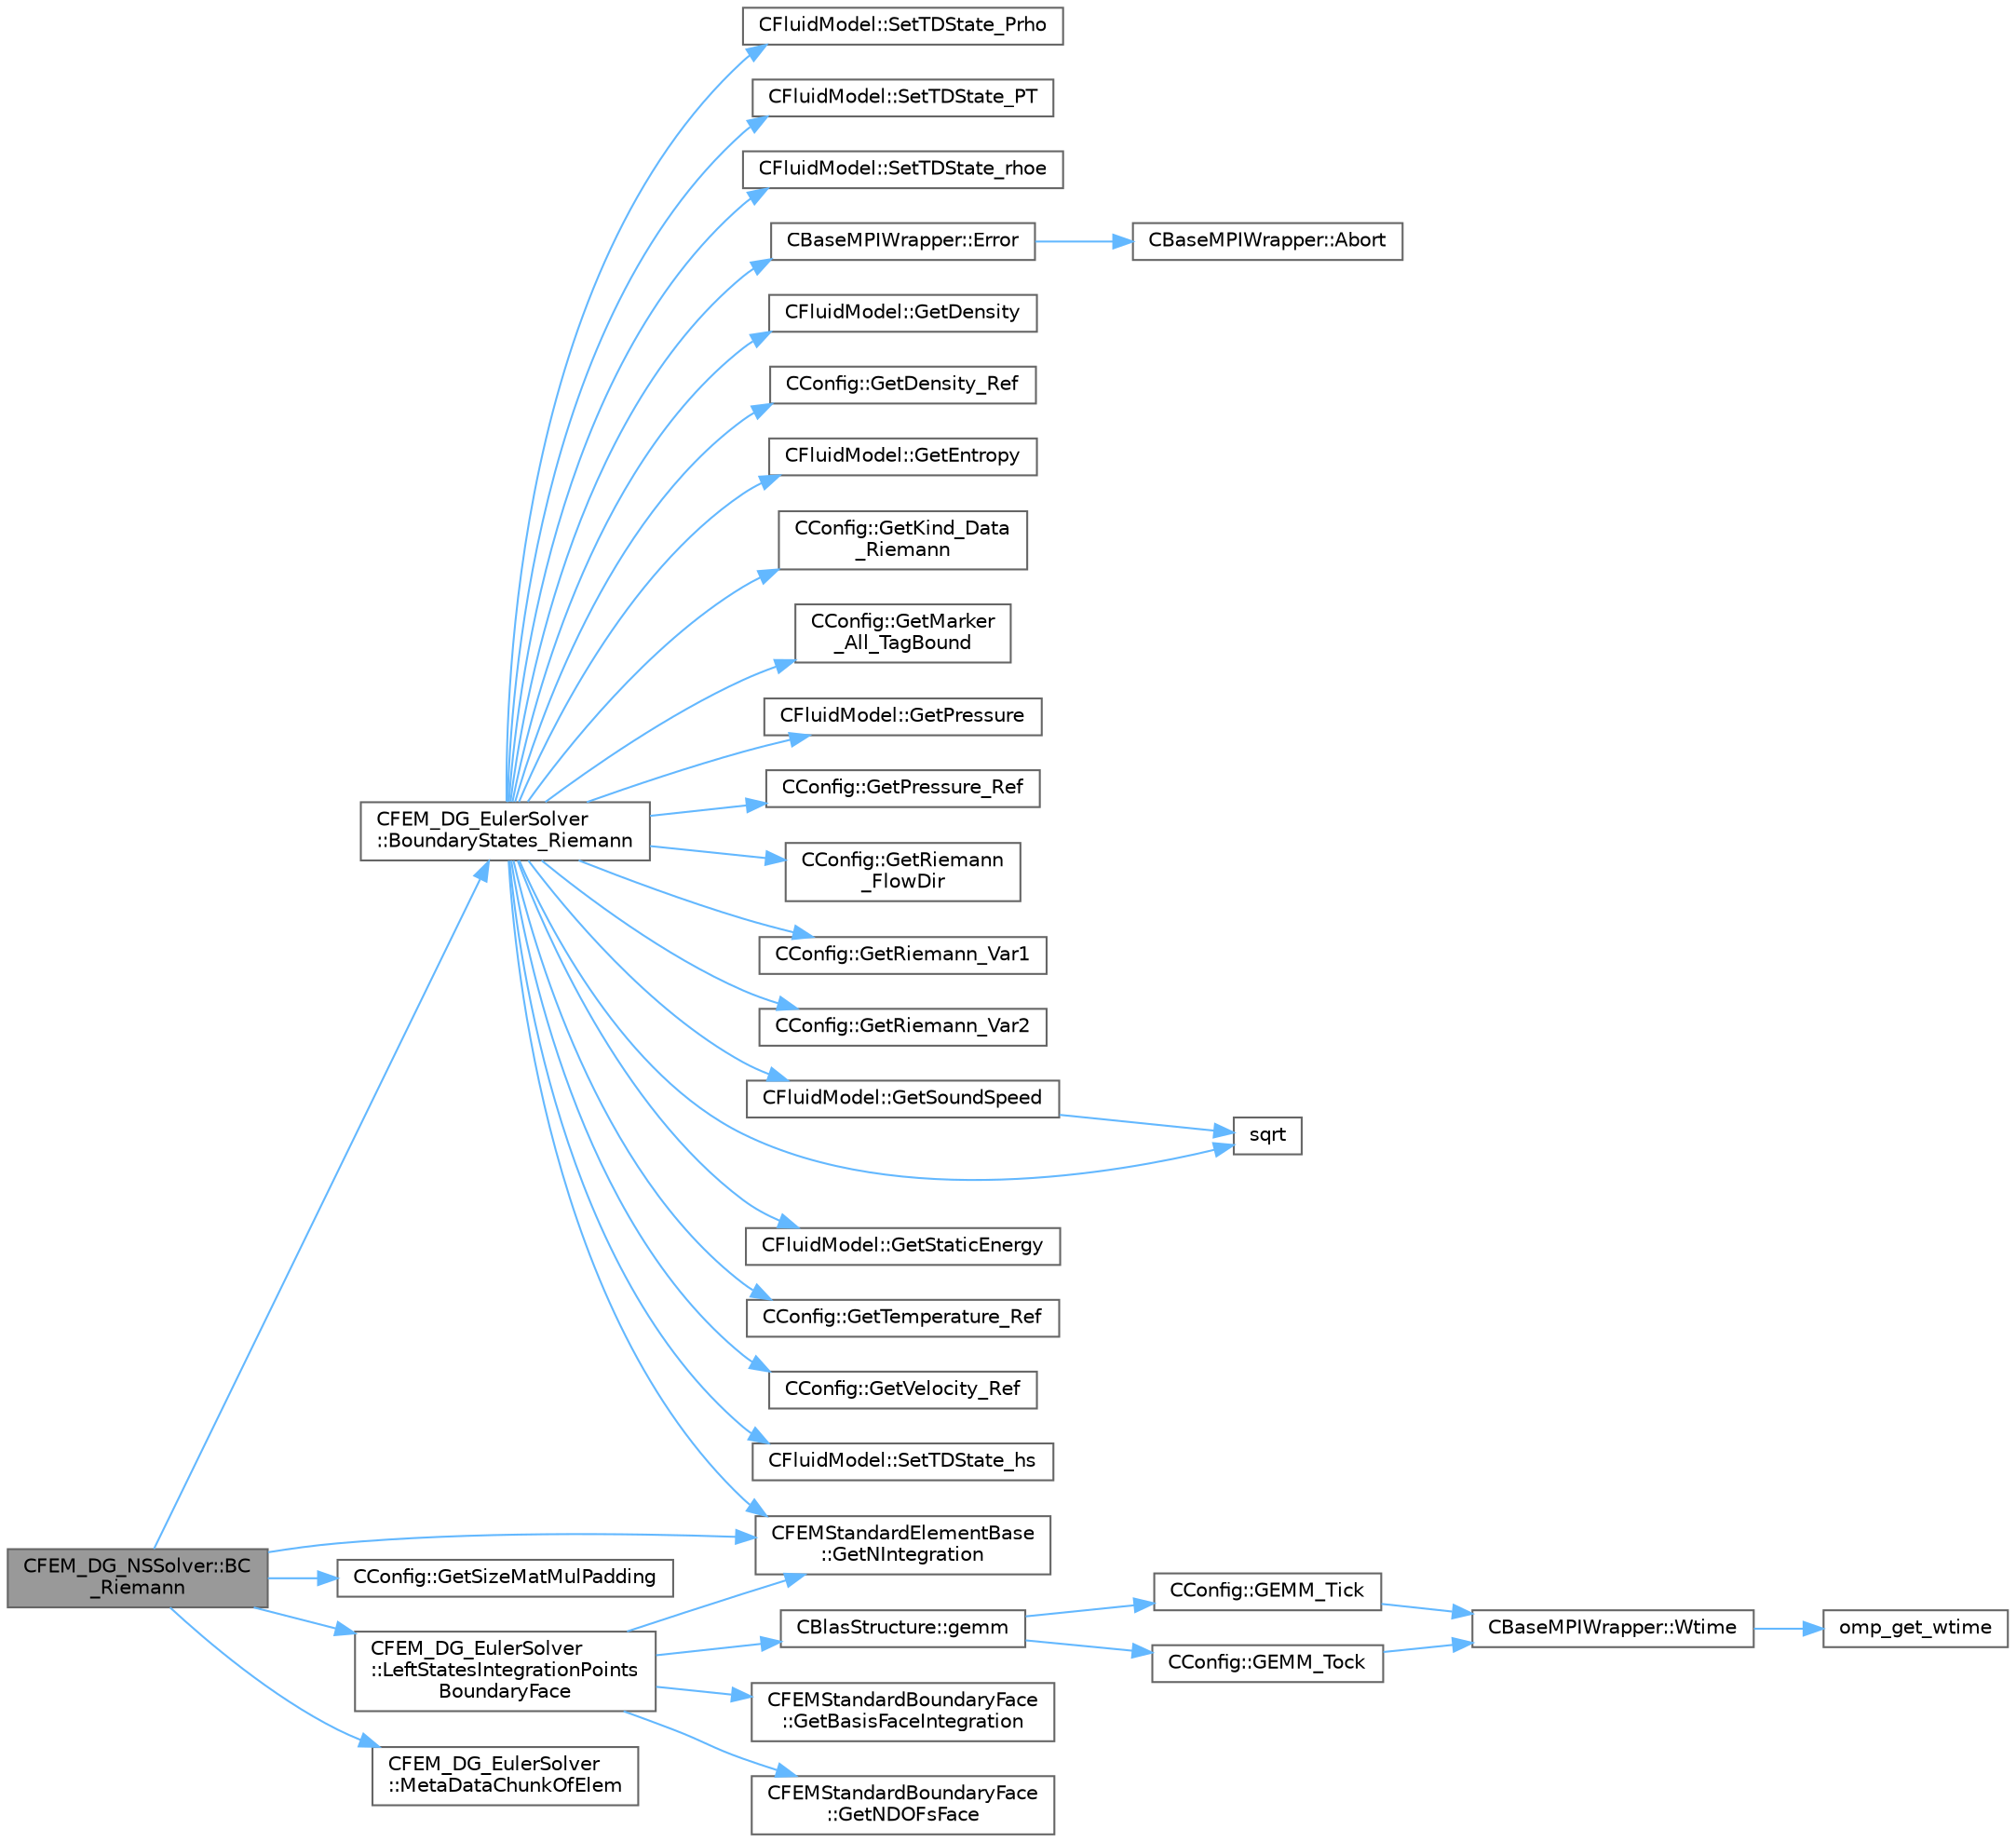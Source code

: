 digraph "CFEM_DG_NSSolver::BC_Riemann"
{
 // LATEX_PDF_SIZE
  bgcolor="transparent";
  edge [fontname=Helvetica,fontsize=10,labelfontname=Helvetica,labelfontsize=10];
  node [fontname=Helvetica,fontsize=10,shape=box,height=0.2,width=0.4];
  rankdir="LR";
  Node1 [id="Node000001",label="CFEM_DG_NSSolver::BC\l_Riemann",height=0.2,width=0.4,color="gray40", fillcolor="grey60", style="filled", fontcolor="black",tooltip="Impose the boundary condition using characteristic reconstruction."];
  Node1 -> Node2 [id="edge1_Node000001_Node000002",color="steelblue1",style="solid",tooltip=" "];
  Node2 [id="Node000002",label="CFEM_DG_EulerSolver\l::BoundaryStates_Riemann",height=0.2,width=0.4,color="grey40", fillcolor="white", style="filled",URL="$classCFEM__DG__EulerSolver.html#a5bfdc0bca1daa8e5d716d4fc3c7f5867",tooltip="Function, which computes the boundary states in the integration points of the boundary face by applyi..."];
  Node2 -> Node3 [id="edge2_Node000002_Node000003",color="steelblue1",style="solid",tooltip=" "];
  Node3 [id="Node000003",label="CBaseMPIWrapper::Error",height=0.2,width=0.4,color="grey40", fillcolor="white", style="filled",URL="$classCBaseMPIWrapper.html#a04457c47629bda56704e6a8804833eeb",tooltip=" "];
  Node3 -> Node4 [id="edge3_Node000003_Node000004",color="steelblue1",style="solid",tooltip=" "];
  Node4 [id="Node000004",label="CBaseMPIWrapper::Abort",height=0.2,width=0.4,color="grey40", fillcolor="white", style="filled",URL="$classCBaseMPIWrapper.html#af7297d861dca86b45cf561b6ab642e8f",tooltip=" "];
  Node2 -> Node5 [id="edge4_Node000002_Node000005",color="steelblue1",style="solid",tooltip=" "];
  Node5 [id="Node000005",label="CFluidModel::GetDensity",height=0.2,width=0.4,color="grey40", fillcolor="white", style="filled",URL="$classCFluidModel.html#aea74264efe7875c6f8c0aa62e3ccd62a",tooltip="Get fluid density."];
  Node2 -> Node6 [id="edge5_Node000002_Node000006",color="steelblue1",style="solid",tooltip=" "];
  Node6 [id="Node000006",label="CConfig::GetDensity_Ref",height=0.2,width=0.4,color="grey40", fillcolor="white", style="filled",URL="$classCConfig.html#a3fc33aec68f64b757f1f9f3514cb97de",tooltip="Get the value of the reference density for non-dimensionalization."];
  Node2 -> Node7 [id="edge6_Node000002_Node000007",color="steelblue1",style="solid",tooltip=" "];
  Node7 [id="Node000007",label="CFluidModel::GetEntropy",height=0.2,width=0.4,color="grey40", fillcolor="white", style="filled",URL="$classCFluidModel.html#a17bbe844c3f4f8cca37b42ac07f638e1",tooltip="Get fluid entropy."];
  Node2 -> Node8 [id="edge7_Node000002_Node000008",color="steelblue1",style="solid",tooltip=" "];
  Node8 [id="Node000008",label="CConfig::GetKind_Data\l_Riemann",height=0.2,width=0.4,color="grey40", fillcolor="white", style="filled",URL="$classCConfig.html#add316d9d3df8e7ad23763a203add8dc0",tooltip="Get Kind Data of Riemann boundary."];
  Node2 -> Node9 [id="edge8_Node000002_Node000009",color="steelblue1",style="solid",tooltip=" "];
  Node9 [id="Node000009",label="CConfig::GetMarker\l_All_TagBound",height=0.2,width=0.4,color="grey40", fillcolor="white", style="filled",URL="$classCConfig.html#ab8c9c1f45950a29355be4ff357049440",tooltip="Get the index of the surface defined in the geometry file."];
  Node2 -> Node10 [id="edge9_Node000002_Node000010",color="steelblue1",style="solid",tooltip=" "];
  Node10 [id="Node000010",label="CFEMStandardElementBase\l::GetNIntegration",height=0.2,width=0.4,color="grey40", fillcolor="white", style="filled",URL="$classCFEMStandardElementBase.html#aa5ad06a05a1d7b66bccca65521168a3b",tooltip="Function, which makes available the number of integration points for this standard element."];
  Node2 -> Node11 [id="edge10_Node000002_Node000011",color="steelblue1",style="solid",tooltip=" "];
  Node11 [id="Node000011",label="CFluidModel::GetPressure",height=0.2,width=0.4,color="grey40", fillcolor="white", style="filled",URL="$classCFluidModel.html#aee63b54308942e8b61b62a12a3278029",tooltip="Get fluid pressure."];
  Node2 -> Node12 [id="edge11_Node000002_Node000012",color="steelblue1",style="solid",tooltip=" "];
  Node12 [id="Node000012",label="CConfig::GetPressure_Ref",height=0.2,width=0.4,color="grey40", fillcolor="white", style="filled",URL="$classCConfig.html#a75b1f9203bdb8ced64323a100fa3aef9",tooltip="Get the value of the reference pressure for non-dimensionalization."];
  Node2 -> Node13 [id="edge12_Node000002_Node000013",color="steelblue1",style="solid",tooltip=" "];
  Node13 [id="Node000013",label="CConfig::GetRiemann\l_FlowDir",height=0.2,width=0.4,color="grey40", fillcolor="white", style="filled",URL="$classCConfig.html#ada1134297409b48277ac9dbebffc8ce8",tooltip="Get the Flowdir at Riemann boundary."];
  Node2 -> Node14 [id="edge13_Node000002_Node000014",color="steelblue1",style="solid",tooltip=" "];
  Node14 [id="Node000014",label="CConfig::GetRiemann_Var1",height=0.2,width=0.4,color="grey40", fillcolor="white", style="filled",URL="$classCConfig.html#aa993ad5d9cf8ef69619d29f043149960",tooltip="Get the var 1 at Riemann boundary."];
  Node2 -> Node15 [id="edge14_Node000002_Node000015",color="steelblue1",style="solid",tooltip=" "];
  Node15 [id="Node000015",label="CConfig::GetRiemann_Var2",height=0.2,width=0.4,color="grey40", fillcolor="white", style="filled",URL="$classCConfig.html#a4032bb9efab354af0d817adc5eafbffd",tooltip="Get the var 2 at Riemann boundary."];
  Node2 -> Node16 [id="edge15_Node000002_Node000016",color="steelblue1",style="solid",tooltip=" "];
  Node16 [id="Node000016",label="CFluidModel::GetSoundSpeed",height=0.2,width=0.4,color="grey40", fillcolor="white", style="filled",URL="$classCFluidModel.html#a114d121d918607fe923446ad733b2c62",tooltip="Get fluid speed of sound."];
  Node16 -> Node17 [id="edge16_Node000016_Node000017",color="steelblue1",style="solid",tooltip=" "];
  Node17 [id="Node000017",label="sqrt",height=0.2,width=0.4,color="grey40", fillcolor="white", style="filled",URL="$group__SIMD.html#ga54a1925ab40fb4249ea255072520de35",tooltip=" "];
  Node2 -> Node18 [id="edge17_Node000002_Node000018",color="steelblue1",style="solid",tooltip=" "];
  Node18 [id="Node000018",label="CFluidModel::GetStaticEnergy",height=0.2,width=0.4,color="grey40", fillcolor="white", style="filled",URL="$classCFluidModel.html#ad8b3f3e7fc1acdcea7450f9b83c1dd46",tooltip="Get fluid internal energy."];
  Node2 -> Node19 [id="edge18_Node000002_Node000019",color="steelblue1",style="solid",tooltip=" "];
  Node19 [id="Node000019",label="CConfig::GetTemperature_Ref",height=0.2,width=0.4,color="grey40", fillcolor="white", style="filled",URL="$classCConfig.html#a218d027f78cd801a8734a2d4581591ad",tooltip="Get the value of the reference temperature for non-dimensionalization."];
  Node2 -> Node20 [id="edge19_Node000002_Node000020",color="steelblue1",style="solid",tooltip=" "];
  Node20 [id="Node000020",label="CConfig::GetVelocity_Ref",height=0.2,width=0.4,color="grey40", fillcolor="white", style="filled",URL="$classCConfig.html#afad4537005c210e8a7fc015a51b8ae4c",tooltip="Get the value of the reference velocity for non-dimensionalization."];
  Node2 -> Node21 [id="edge20_Node000002_Node000021",color="steelblue1",style="solid",tooltip=" "];
  Node21 [id="Node000021",label="CFluidModel::SetTDState_hs",height=0.2,width=0.4,color="grey40", fillcolor="white", style="filled",URL="$classCFluidModel.html#ad43c7256d309ff23b168925b03867e30",tooltip="virtual member that would be different for each gas model implemented"];
  Node2 -> Node22 [id="edge21_Node000002_Node000022",color="steelblue1",style="solid",tooltip=" "];
  Node22 [id="Node000022",label="CFluidModel::SetTDState_Prho",height=0.2,width=0.4,color="grey40", fillcolor="white", style="filled",URL="$classCFluidModel.html#a7748f80460e9a907b0d0002e98d4d281",tooltip="virtual member that would be different for each gas model implemented"];
  Node2 -> Node23 [id="edge22_Node000002_Node000023",color="steelblue1",style="solid",tooltip=" "];
  Node23 [id="Node000023",label="CFluidModel::SetTDState_PT",height=0.2,width=0.4,color="grey40", fillcolor="white", style="filled",URL="$classCFluidModel.html#a32d65726b075ea29a29f806d12cf0a5a",tooltip="virtual member that would be different for each gas model implemented"];
  Node2 -> Node24 [id="edge23_Node000002_Node000024",color="steelblue1",style="solid",tooltip=" "];
  Node24 [id="Node000024",label="CFluidModel::SetTDState_rhoe",height=0.2,width=0.4,color="grey40", fillcolor="white", style="filled",URL="$classCFluidModel.html#a0c795f4190d7f03963bd4ba50f43c641",tooltip="virtual member that would be different for each gas model implemented"];
  Node2 -> Node17 [id="edge24_Node000002_Node000017",color="steelblue1",style="solid",tooltip=" "];
  Node1 -> Node10 [id="edge25_Node000001_Node000010",color="steelblue1",style="solid",tooltip=" "];
  Node1 -> Node25 [id="edge26_Node000001_Node000025",color="steelblue1",style="solid",tooltip=" "];
  Node25 [id="Node000025",label="CConfig::GetSizeMatMulPadding",height=0.2,width=0.4,color="grey40", fillcolor="white", style="filled",URL="$classCConfig.html#a82d3faf3154d13bf694af4d818ef91c7",tooltip="Function to make available the matrix size in vectorization in order to optimize the gemm performance..."];
  Node1 -> Node26 [id="edge27_Node000001_Node000026",color="steelblue1",style="solid",tooltip=" "];
  Node26 [id="Node000026",label="CFEM_DG_EulerSolver\l::LeftStatesIntegrationPoints\lBoundaryFace",height=0.2,width=0.4,color="grey40", fillcolor="white", style="filled",URL="$classCFEM__DG__EulerSolver.html#a79debb4e2ee70feac94e9a420705dbf9",tooltip="Function, which computes the left state of a boundary face."];
  Node26 -> Node27 [id="edge28_Node000026_Node000027",color="steelblue1",style="solid",tooltip=" "];
  Node27 [id="Node000027",label="CBlasStructure::gemm",height=0.2,width=0.4,color="grey40", fillcolor="white", style="filled",URL="$classCBlasStructure.html#ad282634317e0a32bce7896e2ddc40043",tooltip="Function, which carries out a dense matrix product. It is a limited version of the BLAS gemm function..."];
  Node27 -> Node28 [id="edge29_Node000027_Node000028",color="steelblue1",style="solid",tooltip=" "];
  Node28 [id="Node000028",label="CConfig::GEMM_Tick",height=0.2,width=0.4,color="grey40", fillcolor="white", style="filled",URL="$classCConfig.html#a2843524e5245c2c6128acdd20e746f4a",tooltip="Start the timer for profiling subroutines."];
  Node28 -> Node29 [id="edge30_Node000028_Node000029",color="steelblue1",style="solid",tooltip=" "];
  Node29 [id="Node000029",label="CBaseMPIWrapper::Wtime",height=0.2,width=0.4,color="grey40", fillcolor="white", style="filled",URL="$classCBaseMPIWrapper.html#adcf32aa628d4b515e8835bc5c56fbf08",tooltip=" "];
  Node29 -> Node30 [id="edge31_Node000029_Node000030",color="steelblue1",style="solid",tooltip=" "];
  Node30 [id="Node000030",label="omp_get_wtime",height=0.2,width=0.4,color="grey40", fillcolor="white", style="filled",URL="$omp__structure_8hpp.html#a649bd48ab038a72108f11f5a85316266",tooltip="Return the wall time."];
  Node27 -> Node31 [id="edge32_Node000027_Node000031",color="steelblue1",style="solid",tooltip=" "];
  Node31 [id="Node000031",label="CConfig::GEMM_Tock",height=0.2,width=0.4,color="grey40", fillcolor="white", style="filled",URL="$classCConfig.html#a695fe18134532a43b328845dd0cce3bb",tooltip="Stop the timer for the GEMM profiling and store results."];
  Node31 -> Node29 [id="edge33_Node000031_Node000029",color="steelblue1",style="solid",tooltip=" "];
  Node26 -> Node32 [id="edge34_Node000026_Node000032",color="steelblue1",style="solid",tooltip=" "];
  Node32 [id="Node000032",label="CFEMStandardBoundaryFace\l::GetBasisFaceIntegration",height=0.2,width=0.4,color="grey40", fillcolor="white", style="filled",URL="$classCFEMStandardBoundaryFace.html#a283dc8babad462022e4621afe0251929",tooltip="Function, which makes available the face basis functions in the integration points."];
  Node26 -> Node33 [id="edge35_Node000026_Node000033",color="steelblue1",style="solid",tooltip=" "];
  Node33 [id="Node000033",label="CFEMStandardBoundaryFace\l::GetNDOFsFace",height=0.2,width=0.4,color="grey40", fillcolor="white", style="filled",URL="$classCFEMStandardBoundaryFace.html#a26266f4d68d95c22bbb949fe6d8f5db6",tooltip="Function, which makes available the number of DOFs of the face."];
  Node26 -> Node10 [id="edge36_Node000026_Node000010",color="steelblue1",style="solid",tooltip=" "];
  Node1 -> Node34 [id="edge37_Node000001_Node000034",color="steelblue1",style="solid",tooltip=" "];
  Node34 [id="Node000034",label="CFEM_DG_EulerSolver\l::MetaDataChunkOfElem",height=0.2,width=0.4,color="grey40", fillcolor="white", style="filled",URL="$classCFEM__DG__EulerSolver.html#ad358fa06c0e5b2762ad3258eb2c677e2",tooltip="Template function, which determines some meta data for the chunk of elements/faces that must be treat..."];
}
